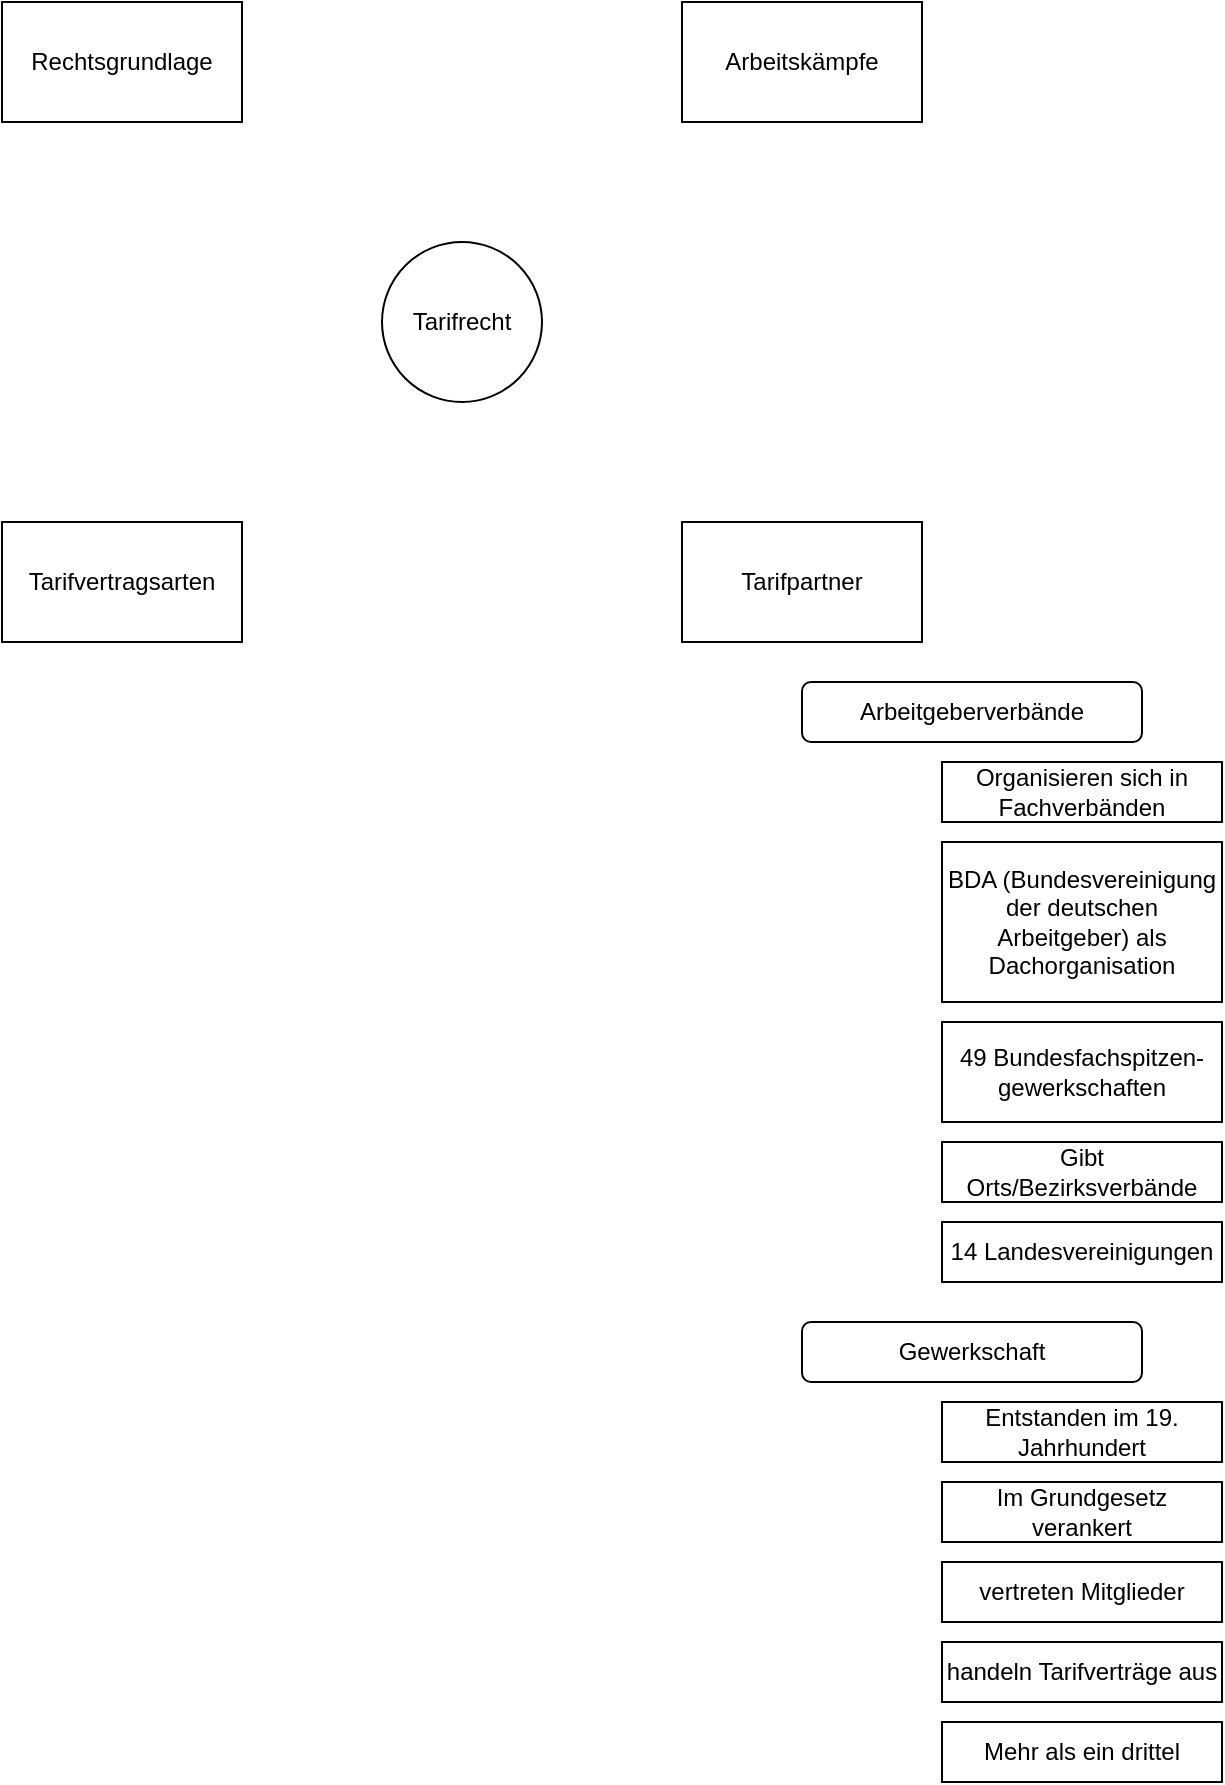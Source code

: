 <mxfile version="14.1.2" type="github">
  <diagram id="NVxNyo2ifCKapMFhYjiP" name="Page-1">
    <mxGraphModel dx="1422" dy="686" grid="1" gridSize="10" guides="1" tooltips="1" connect="1" arrows="1" fold="1" page="1" pageScale="1" pageWidth="827" pageHeight="1169" math="0" shadow="0">
      <root>
        <mxCell id="0" />
        <mxCell id="1" parent="0" />
        <mxCell id="m6uIh2kafp6VVx8X3005-1" value="&lt;div&gt;Tarifrecht&lt;/div&gt;" style="ellipse;whiteSpace=wrap;html=1;aspect=fixed;" vertex="1" parent="1">
          <mxGeometry x="340" y="270" width="80" height="80" as="geometry" />
        </mxCell>
        <mxCell id="m6uIh2kafp6VVx8X3005-2" value="Arbeitskämpfe" style="rounded=0;whiteSpace=wrap;html=1;" vertex="1" parent="1">
          <mxGeometry x="490" y="150" width="120" height="60" as="geometry" />
        </mxCell>
        <mxCell id="m6uIh2kafp6VVx8X3005-3" value="&lt;div&gt;Rechtsgrundlage&lt;/div&gt;" style="rounded=0;whiteSpace=wrap;html=1;" vertex="1" parent="1">
          <mxGeometry x="150" y="150" width="120" height="60" as="geometry" />
        </mxCell>
        <mxCell id="m6uIh2kafp6VVx8X3005-6" value="Tarifpartner" style="rounded=0;whiteSpace=wrap;html=1;" vertex="1" parent="1">
          <mxGeometry x="490" y="410" width="120" height="60" as="geometry" />
        </mxCell>
        <mxCell id="m6uIh2kafp6VVx8X3005-7" value="&lt;div&gt;Tarifvertragsarten&lt;/div&gt;" style="rounded=0;whiteSpace=wrap;html=1;" vertex="1" parent="1">
          <mxGeometry x="150" y="410" width="120" height="60" as="geometry" />
        </mxCell>
        <mxCell id="m6uIh2kafp6VVx8X3005-8" value="&lt;div&gt;Arbeitgeberverbände&lt;/div&gt;" style="rounded=1;whiteSpace=wrap;html=1;" vertex="1" parent="1">
          <mxGeometry x="550" y="490" width="170" height="30" as="geometry" />
        </mxCell>
        <mxCell id="m6uIh2kafp6VVx8X3005-10" value="&lt;div&gt;Gewerkschaft&lt;/div&gt;" style="rounded=1;whiteSpace=wrap;html=1;" vertex="1" parent="1">
          <mxGeometry x="550" y="810" width="170" height="30" as="geometry" />
        </mxCell>
        <mxCell id="m6uIh2kafp6VVx8X3005-11" value="Organisieren sich in Fachverbänden" style="rounded=0;whiteSpace=wrap;html=1;" vertex="1" parent="1">
          <mxGeometry x="620" y="530" width="140" height="30" as="geometry" />
        </mxCell>
        <mxCell id="m6uIh2kafp6VVx8X3005-12" value="BDA (Bundesvereinigung der deutschen Arbeitgeber) als Dachorganisation" style="rounded=0;whiteSpace=wrap;html=1;" vertex="1" parent="1">
          <mxGeometry x="620" y="570" width="140" height="80" as="geometry" />
        </mxCell>
        <mxCell id="m6uIh2kafp6VVx8X3005-13" value="49 Bundesfachspitzen-gewerkschaften" style="rounded=0;whiteSpace=wrap;html=1;" vertex="1" parent="1">
          <mxGeometry x="620" y="660" width="140" height="50" as="geometry" />
        </mxCell>
        <mxCell id="m6uIh2kafp6VVx8X3005-14" value="&lt;div&gt;Gibt Orts/Bezirksverbände&lt;/div&gt;" style="rounded=0;whiteSpace=wrap;html=1;" vertex="1" parent="1">
          <mxGeometry x="620" y="720" width="140" height="30" as="geometry" />
        </mxCell>
        <mxCell id="m6uIh2kafp6VVx8X3005-15" value="&lt;div&gt;14 Landesvereinigungen&lt;br&gt;&lt;/div&gt;" style="rounded=0;whiteSpace=wrap;html=1;" vertex="1" parent="1">
          <mxGeometry x="620" y="760" width="140" height="30" as="geometry" />
        </mxCell>
        <mxCell id="m6uIh2kafp6VVx8X3005-16" value="Entstanden im 19. Jahrhundert" style="rounded=0;whiteSpace=wrap;html=1;" vertex="1" parent="1">
          <mxGeometry x="620" y="850" width="140" height="30" as="geometry" />
        </mxCell>
        <mxCell id="m6uIh2kafp6VVx8X3005-17" value="Im Grundgesetz verankert" style="rounded=0;whiteSpace=wrap;html=1;" vertex="1" parent="1">
          <mxGeometry x="620" y="890" width="140" height="30" as="geometry" />
        </mxCell>
        <mxCell id="m6uIh2kafp6VVx8X3005-18" value="vertreten Mitglieder" style="rounded=0;whiteSpace=wrap;html=1;" vertex="1" parent="1">
          <mxGeometry x="620" y="930" width="140" height="30" as="geometry" />
        </mxCell>
        <mxCell id="m6uIh2kafp6VVx8X3005-19" value="handeln Tarifverträge aus" style="rounded=0;whiteSpace=wrap;html=1;" vertex="1" parent="1">
          <mxGeometry x="620" y="970" width="140" height="30" as="geometry" />
        </mxCell>
        <mxCell id="m6uIh2kafp6VVx8X3005-20" value="Mehr als ein drittel" style="rounded=0;whiteSpace=wrap;html=1;" vertex="1" parent="1">
          <mxGeometry x="620" y="1010" width="140" height="30" as="geometry" />
        </mxCell>
      </root>
    </mxGraphModel>
  </diagram>
</mxfile>
